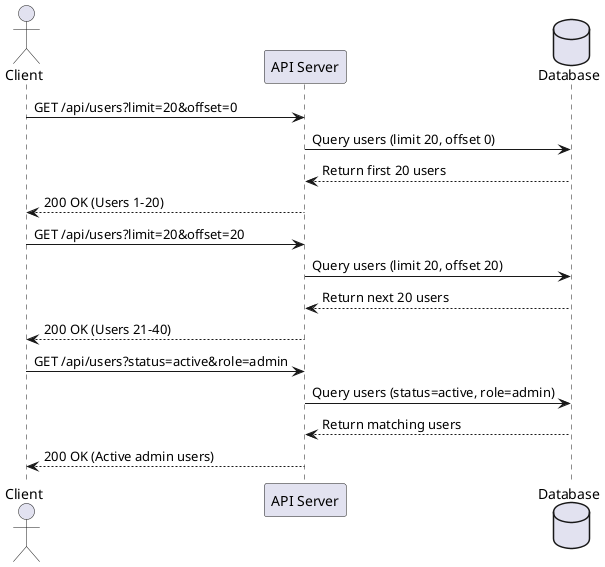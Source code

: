 @startuml
actor Client
participant "API Server" as Server
database "Database" as DB

Client -> Server: GET /api/users?limit=20&offset=0
Server -> DB: Query users (limit 20, offset 0)
DB --> Server: Return first 20 users
Server --> Client: 200 OK (Users 1-20)

Client -> Server: GET /api/users?limit=20&offset=20
Server -> DB: Query users (limit 20, offset 20)
DB --> Server: Return next 20 users
Server --> Client: 200 OK (Users 21-40)

Client -> Server: GET /api/users?status=active&role=admin
Server -> DB: Query users (status=active, role=admin)
DB --> Server: Return matching users
Server --> Client: 200 OK (Active admin users)
@enduml
